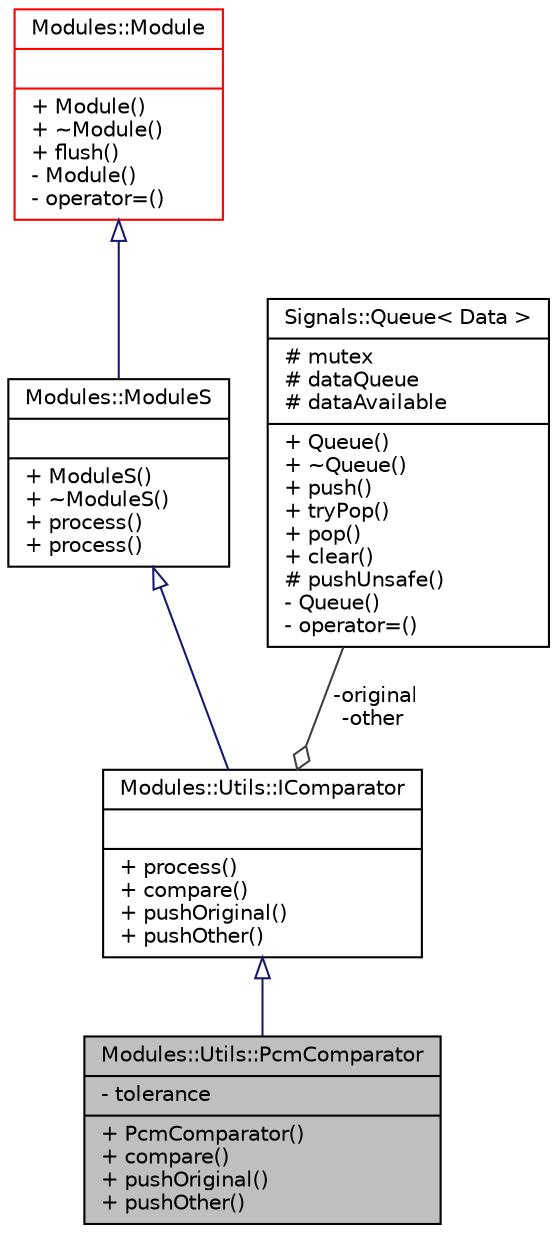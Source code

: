 digraph "Modules::Utils::PcmComparator"
{
 // INTERACTIVE_SVG=YES
  edge [fontname="Helvetica",fontsize="10",labelfontname="Helvetica",labelfontsize="10"];
  node [fontname="Helvetica",fontsize="10",shape=record];
  Node1 [label="{Modules::Utils::PcmComparator\n|- tolerance\l|+ PcmComparator()\l+ compare()\l+ pushOriginal()\l+ pushOther()\l}",height=0.2,width=0.4,color="black", fillcolor="grey75", style="filled", fontcolor="black"];
  Node2 -> Node1 [dir="back",color="midnightblue",fontsize="10",style="solid",arrowtail="onormal",fontname="Helvetica"];
  Node2 [label="{Modules::Utils::IComparator\n||+ process()\l+ compare()\l+ pushOriginal()\l+ pushOther()\l}",height=0.2,width=0.4,color="black", fillcolor="white", style="filled",URL="$class_modules_1_1_utils_1_1_i_comparator.html"];
  Node3 -> Node2 [dir="back",color="midnightblue",fontsize="10",style="solid",arrowtail="onormal",fontname="Helvetica"];
  Node3 [label="{Modules::ModuleS\n||+ ModuleS()\l+ ~ModuleS()\l+ process()\l+ process()\l}",height=0.2,width=0.4,color="black", fillcolor="white", style="filled",URL="$class_modules_1_1_module_s.html"];
  Node4 -> Node3 [dir="back",color="midnightblue",fontsize="10",style="solid",arrowtail="onormal",fontname="Helvetica"];
  Node4 [label="{Modules::Module\n||+ Module()\l+ ~Module()\l+ flush()\l- Module()\l- operator=()\l}",height=0.2,width=0.4,color="red", fillcolor="white", style="filled",URL="$class_modules_1_1_module.html"];
  Node5 -> Node2 [color="grey25",fontsize="10",style="solid",label=" -original\n-other" ,arrowhead="odiamond",fontname="Helvetica"];
  Node5 [label="{Signals::Queue\< Data \>\n|# mutex\l# dataQueue\l# dataAvailable\l|+ Queue()\l+ ~Queue()\l+ push()\l+ tryPop()\l+ pop()\l+ clear()\l# pushUnsafe()\l- Queue()\l- operator=()\l}",height=0.2,width=0.4,color="black", fillcolor="white", style="filled",URL="$class_signals_1_1_queue.html"];
}
